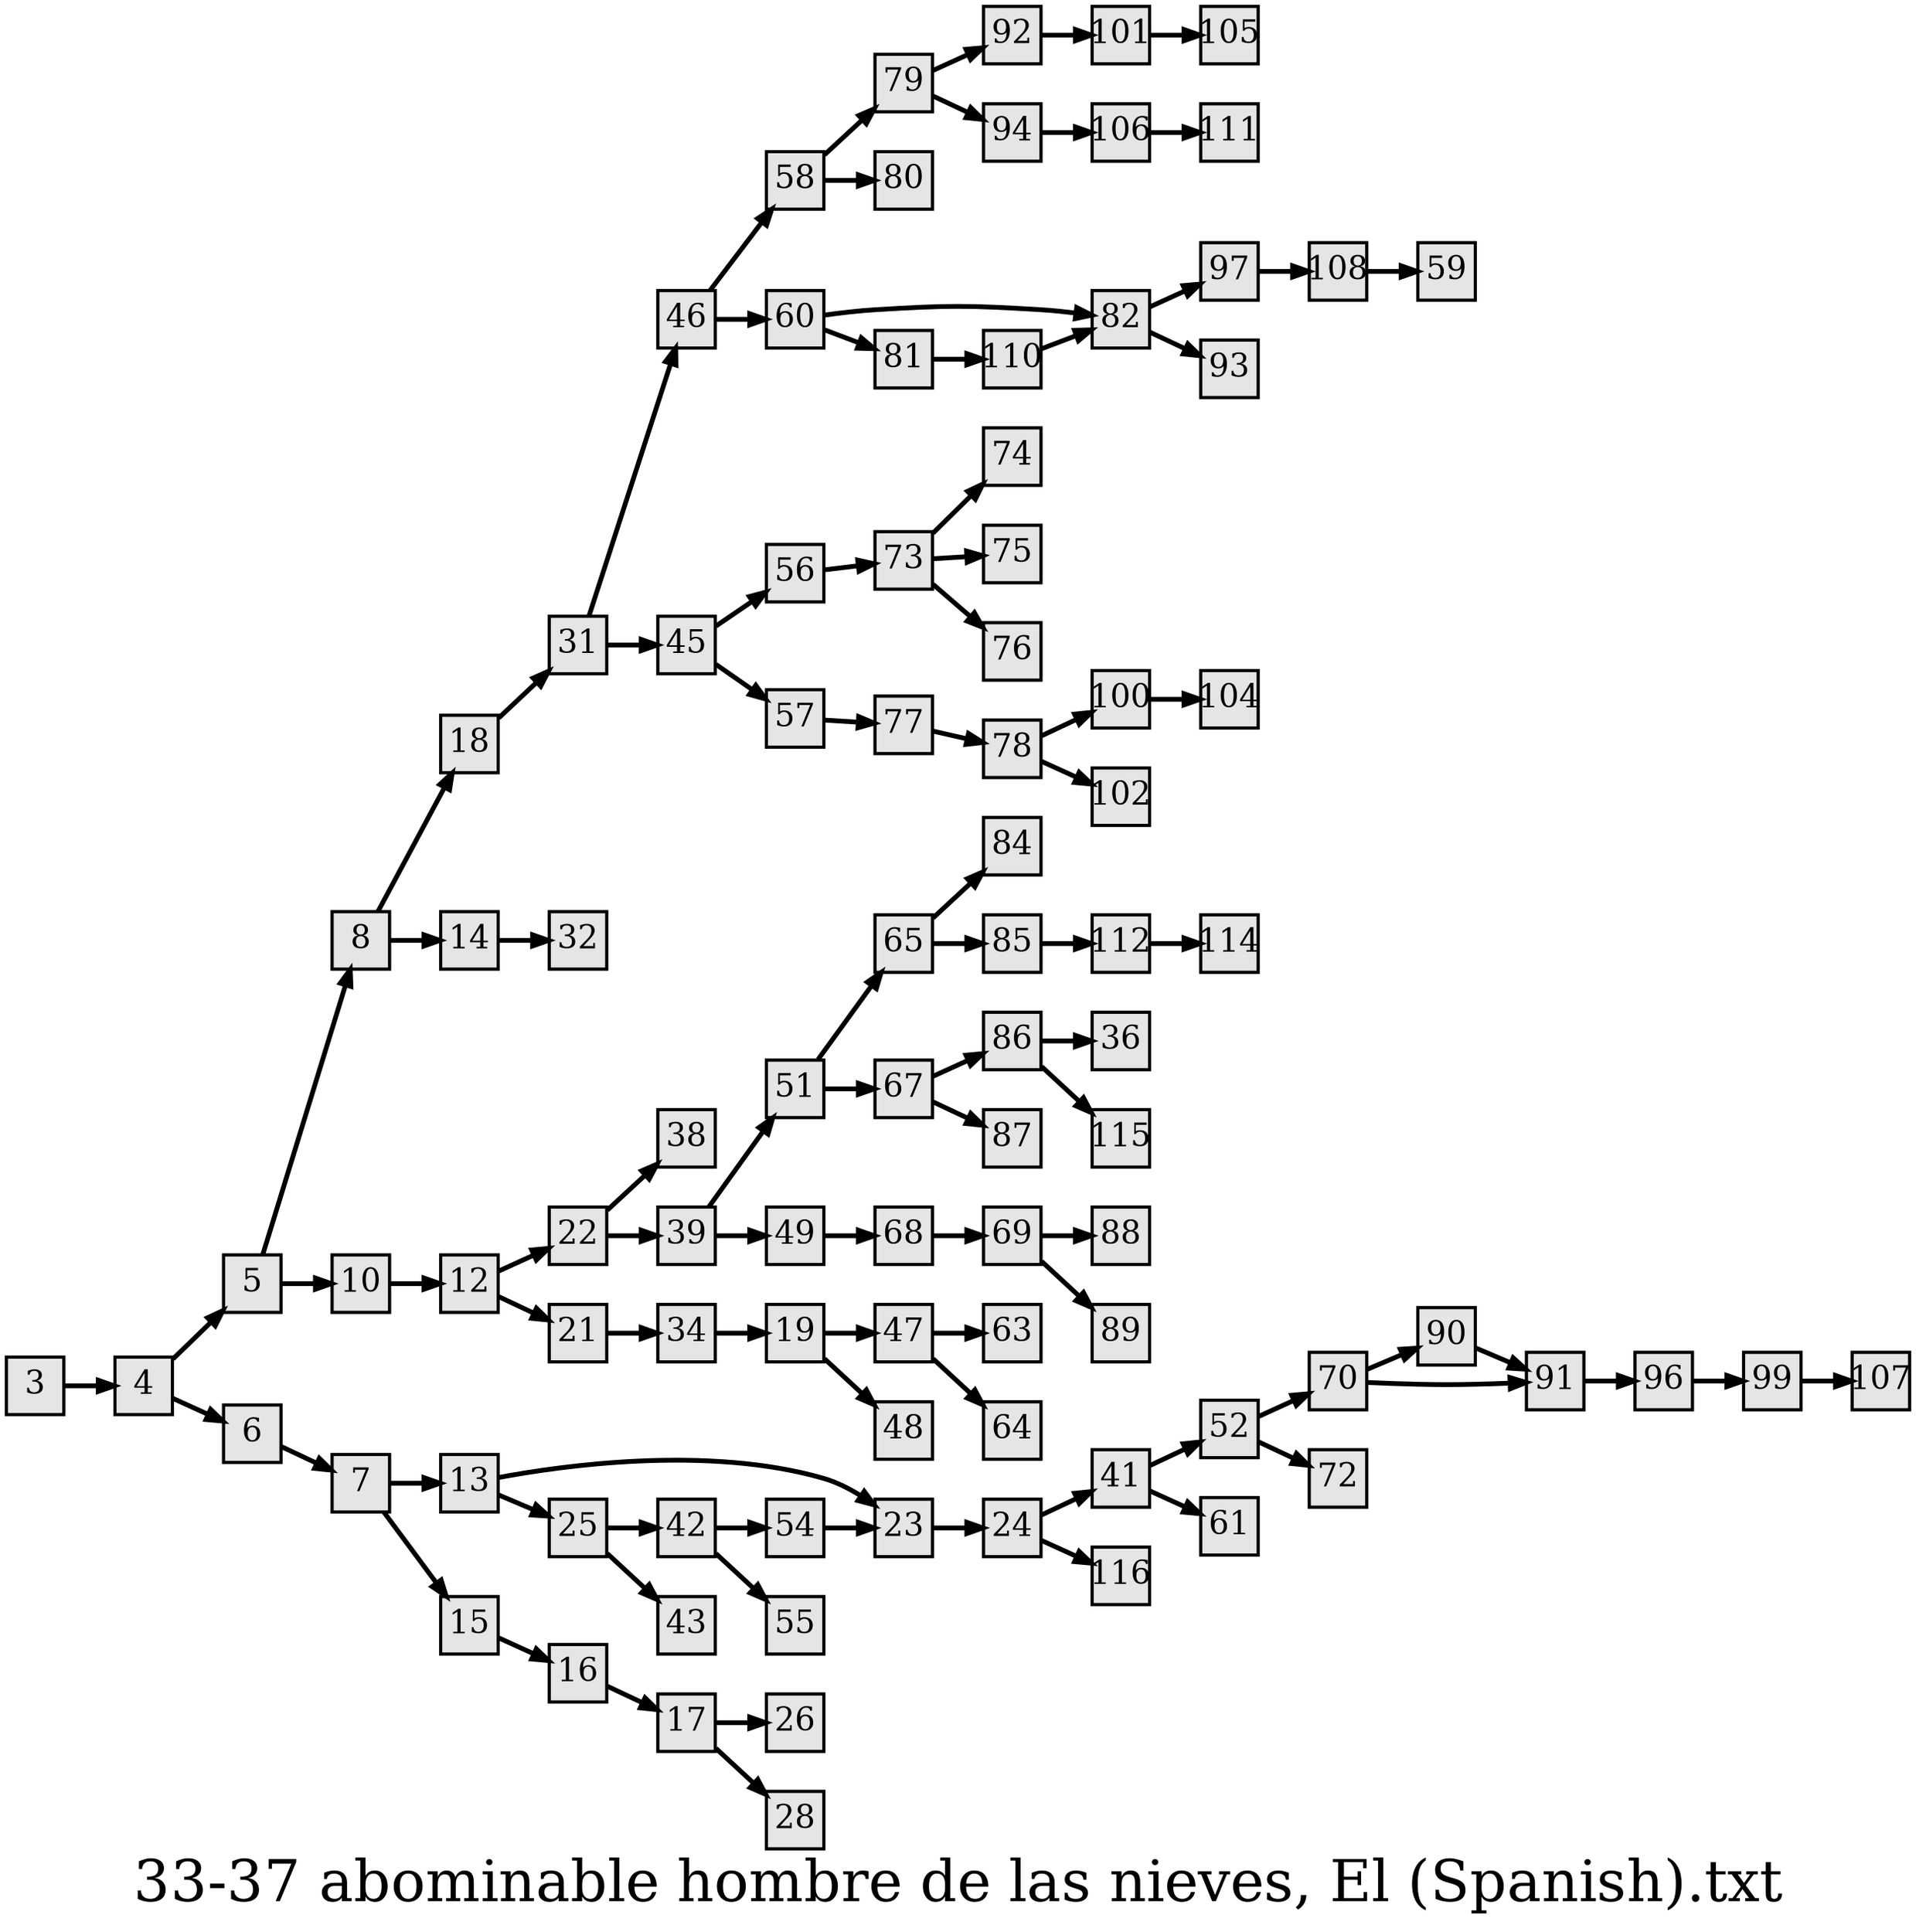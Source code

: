 digraph g{
  graph [ label="33-37 abominable hombre de las nieves, El (Spanish).txt" rankdir=LR, ordering=out, fontsize=36, nodesep="0.35", ranksep="0.45"];
  node  [shape=rect, penwidth=2, fontsize=20, style=filled, fillcolor=grey90, margin="0,0", labelfloat=true, regular=true, fixedsize=true];
  edge  [labelfloat=true, penwidth=3, fontsize=12];
  3 -> 4;
  4 -> 5;
  4 -> 6;
  5 -> 8;
  5 -> 10;
  6 -> 7;
  7 -> 13;
  7 -> 15;
  8 -> 18;
  8 -> 14;
  10 -> 12;
  12 -> 22;
  12 -> 21;
  13 -> 23;
  13 -> 25;
  14 -> 32;
  15 -> 16;
  16 -> 17;
  17 -> 26;
  17 -> 28;
  18 -> 31;
  19 -> 47;
  19 -> 48;
  21 -> 34;
  22 -> 38;
  22 -> 39;
  23 -> 24;
  24 -> 41;
  24 -> 116;
  25 -> 42;
  25 -> 43;
  31 -> 46;
  31 -> 45;
  34 -> 19;
  39 -> 51;
  39 -> 49;
  41 -> 52;
  41 -> 61;
  42 -> 54;
  42 -> 55;
  45 -> 56;
  45 -> 57;
  46 -> 58;
  46 -> 60;
  47 -> 63;
  47 -> 64;
  49 -> 68;
  51 -> 65;
  51 -> 67;
  52 -> 70;
  52 -> 72;
  54 -> 23;
  56 -> 73;
  57 -> 77;
  58 -> 79;
  58 -> 80;
  60 -> 82;
  60 -> 81;
  65 -> 84;
  65 -> 85;
  67 -> 86;
  67 -> 87;
  68 -> 69;
  69 -> 88;
  69 -> 89;
  70 -> 90;
  70 -> 91;
  73 -> 74;
  73 -> 75;
  73 -> 76;
  77 -> 78;
  78 -> 100;
  78 -> 102;
  79 -> 92;
  79 -> 94;
  81 -> 110;
  82 -> 97;
  82 -> 93;
  85 -> 112;
  86 -> 36;
  86 -> 115;
  90 -> 91;
  91 -> 96;
  92 -> 101;
  94 -> 106;
  96 -> 99;
  97 -> 108;
  99 -> 107;
  100 -> 104;
  101 -> 105;
  106 -> 111;
  108 -> 59;
  110 -> 82;
  112 -> 114;
}

